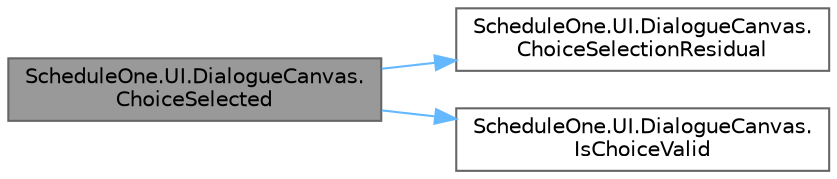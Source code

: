 digraph "ScheduleOne.UI.DialogueCanvas.ChoiceSelected"
{
 // LATEX_PDF_SIZE
  bgcolor="transparent";
  edge [fontname=Helvetica,fontsize=10,labelfontname=Helvetica,labelfontsize=10];
  node [fontname=Helvetica,fontsize=10,shape=box,height=0.2,width=0.4];
  rankdir="LR";
  Node1 [id="Node000001",label="ScheduleOne.UI.DialogueCanvas.\lChoiceSelected",height=0.2,width=0.4,color="gray40", fillcolor="grey60", style="filled", fontcolor="black",tooltip=" "];
  Node1 -> Node2 [id="edge1_Node000001_Node000002",color="steelblue1",style="solid",tooltip=" "];
  Node2 [id="Node000002",label="ScheduleOne.UI.DialogueCanvas.\lChoiceSelectionResidual",height=0.2,width=0.4,color="grey40", fillcolor="white", style="filled",URL="$class_schedule_one_1_1_u_i_1_1_dialogue_canvas.html#aa4b51c91edab49bb35d533f87ed5563c",tooltip=" "];
  Node1 -> Node3 [id="edge2_Node000001_Node000003",color="steelblue1",style="solid",tooltip=" "];
  Node3 [id="Node000003",label="ScheduleOne.UI.DialogueCanvas.\lIsChoiceValid",height=0.2,width=0.4,color="grey40", fillcolor="white", style="filled",URL="$class_schedule_one_1_1_u_i_1_1_dialogue_canvas.html#abff66cc4f944cb8e1456430425319a55",tooltip=" "];
}
